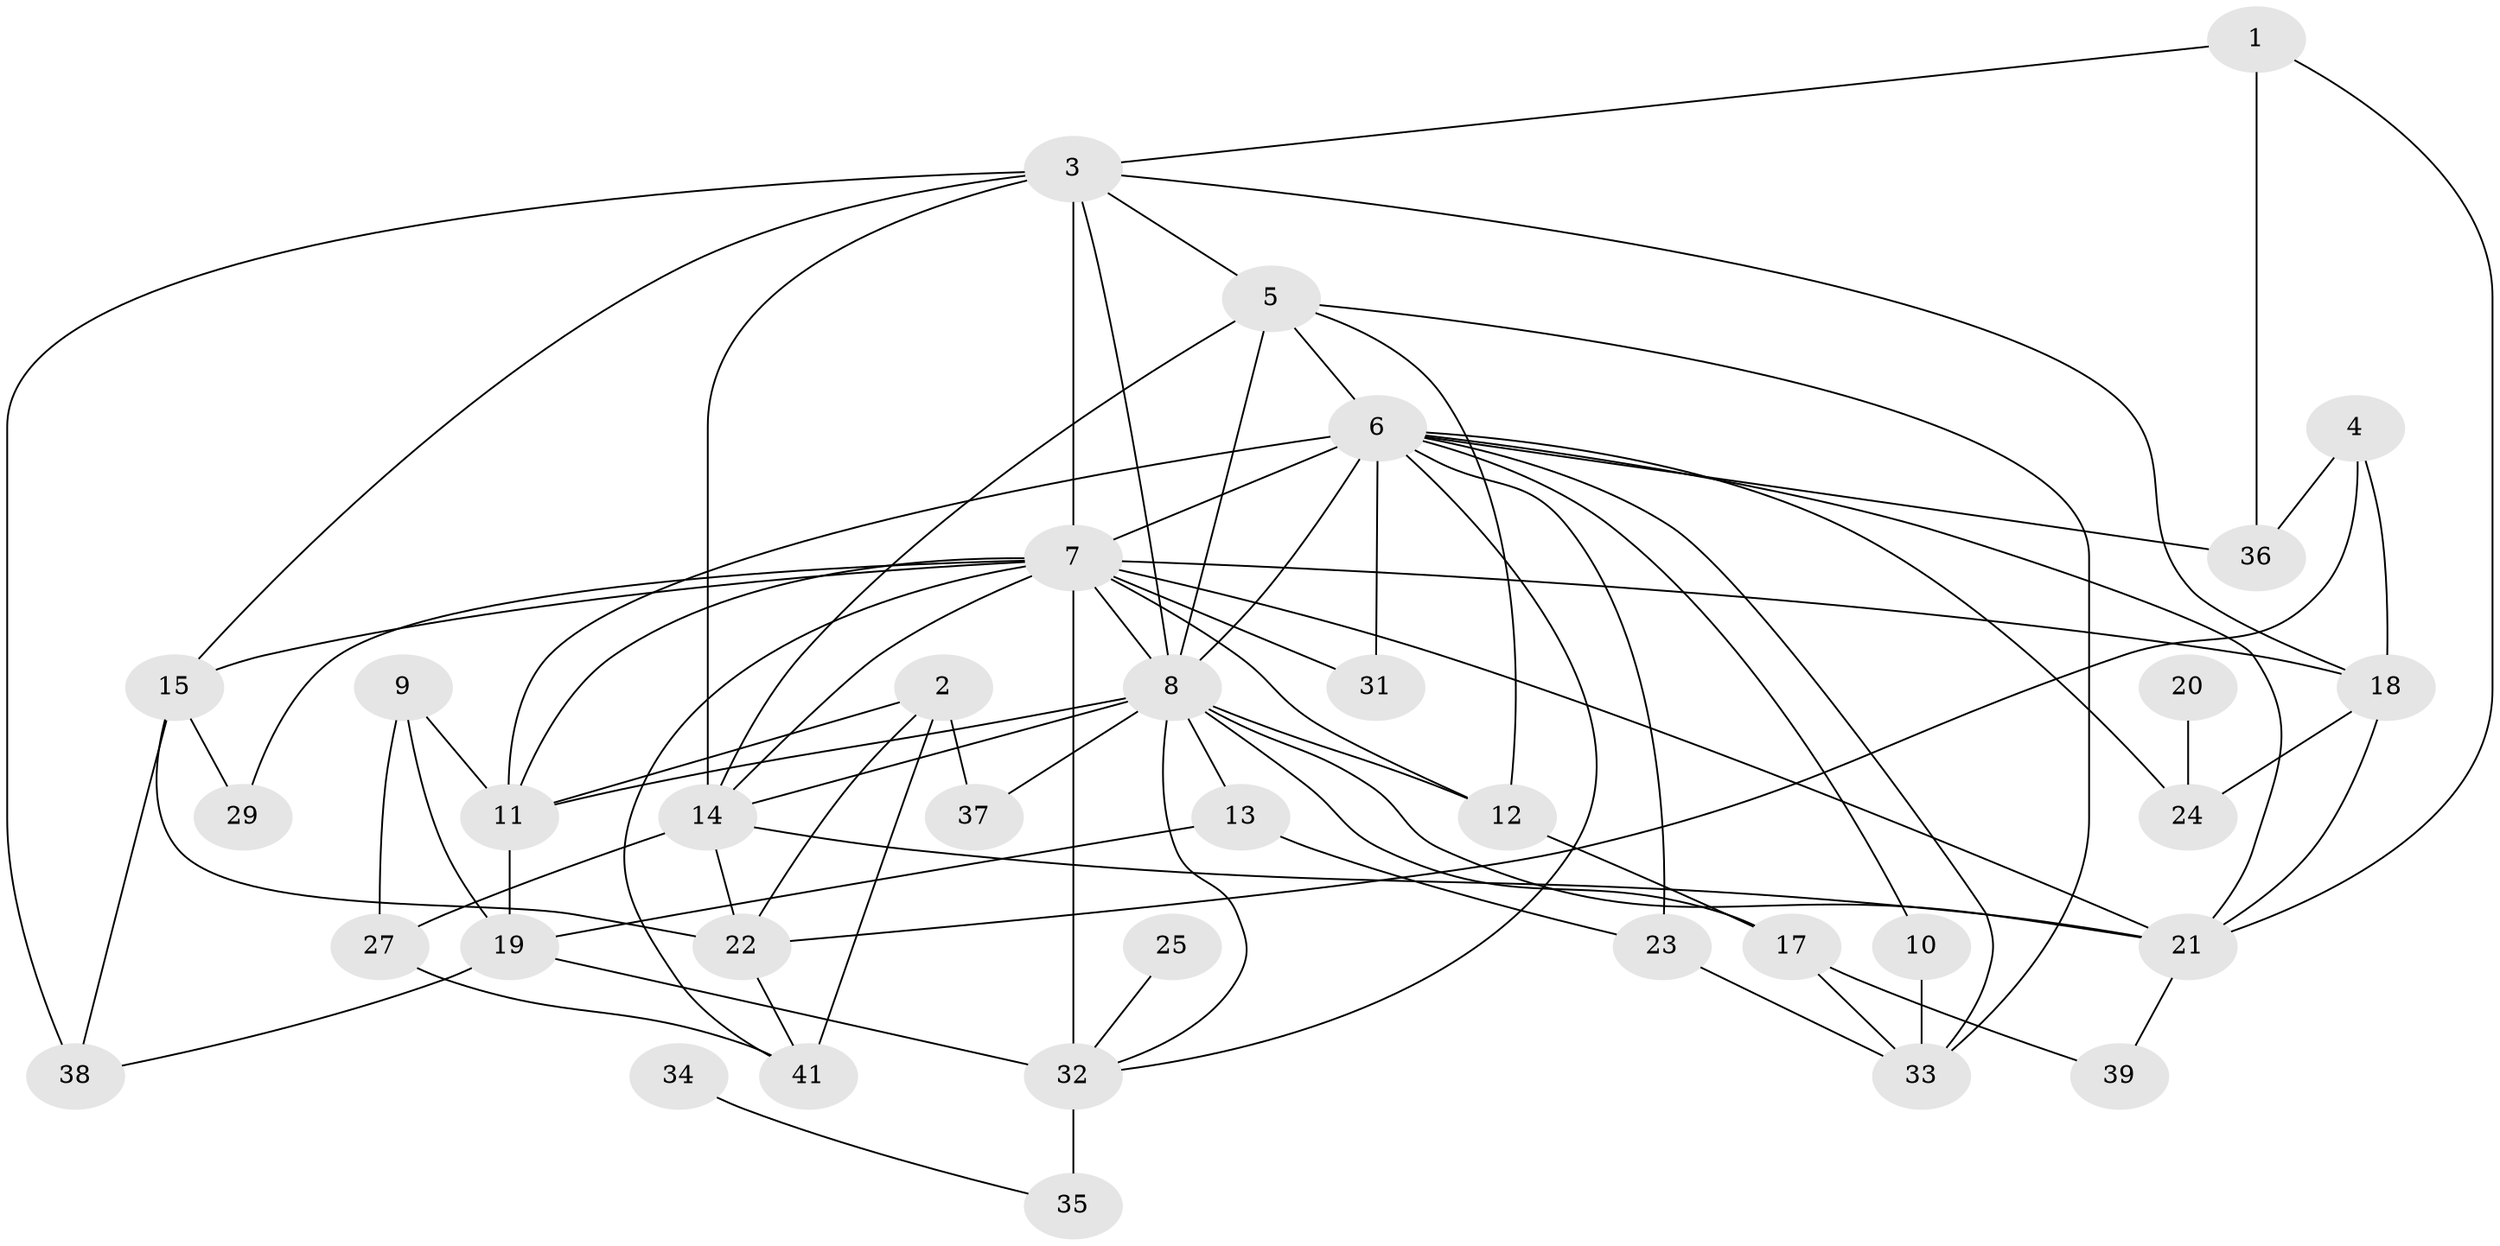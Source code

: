 // original degree distribution, {2: 0.2824427480916031, 1: 0.08396946564885496, 3: 0.29770992366412213, 7: 0.015267175572519083, 6: 0.05343511450381679, 4: 0.15267175572519084, 5: 0.07633587786259542, 0: 0.03816793893129771}
// Generated by graph-tools (version 1.1) at 2025/48/03/04/25 22:48:14]
// undirected, 36 vertices, 80 edges
graph export_dot {
  node [color=gray90,style=filled];
  1;
  2;
  3;
  4;
  5;
  6;
  7;
  8;
  9;
  10;
  11;
  12;
  13;
  14;
  15;
  17;
  18;
  19;
  20;
  21;
  22;
  23;
  24;
  25;
  27;
  29;
  31;
  32;
  33;
  34;
  35;
  36;
  37;
  38;
  39;
  41;
  1 -- 3 [weight=1.0];
  1 -- 21 [weight=1.0];
  1 -- 36 [weight=1.0];
  2 -- 11 [weight=1.0];
  2 -- 22 [weight=1.0];
  2 -- 37 [weight=1.0];
  2 -- 41 [weight=3.0];
  3 -- 5 [weight=1.0];
  3 -- 7 [weight=2.0];
  3 -- 8 [weight=1.0];
  3 -- 14 [weight=1.0];
  3 -- 15 [weight=1.0];
  3 -- 18 [weight=1.0];
  3 -- 38 [weight=1.0];
  4 -- 18 [weight=1.0];
  4 -- 22 [weight=1.0];
  4 -- 36 [weight=2.0];
  5 -- 6 [weight=1.0];
  5 -- 8 [weight=2.0];
  5 -- 12 [weight=1.0];
  5 -- 14 [weight=1.0];
  5 -- 33 [weight=1.0];
  6 -- 7 [weight=2.0];
  6 -- 8 [weight=1.0];
  6 -- 10 [weight=1.0];
  6 -- 11 [weight=4.0];
  6 -- 21 [weight=1.0];
  6 -- 23 [weight=1.0];
  6 -- 24 [weight=1.0];
  6 -- 31 [weight=1.0];
  6 -- 32 [weight=2.0];
  6 -- 33 [weight=1.0];
  6 -- 36 [weight=1.0];
  7 -- 8 [weight=5.0];
  7 -- 11 [weight=3.0];
  7 -- 12 [weight=2.0];
  7 -- 14 [weight=1.0];
  7 -- 15 [weight=1.0];
  7 -- 18 [weight=2.0];
  7 -- 21 [weight=1.0];
  7 -- 29 [weight=1.0];
  7 -- 31 [weight=1.0];
  7 -- 32 [weight=3.0];
  7 -- 41 [weight=2.0];
  8 -- 11 [weight=3.0];
  8 -- 12 [weight=1.0];
  8 -- 13 [weight=1.0];
  8 -- 14 [weight=1.0];
  8 -- 17 [weight=1.0];
  8 -- 21 [weight=1.0];
  8 -- 32 [weight=1.0];
  8 -- 37 [weight=1.0];
  9 -- 11 [weight=1.0];
  9 -- 19 [weight=1.0];
  9 -- 27 [weight=1.0];
  10 -- 33 [weight=3.0];
  11 -- 19 [weight=1.0];
  12 -- 17 [weight=1.0];
  13 -- 19 [weight=1.0];
  13 -- 23 [weight=1.0];
  14 -- 21 [weight=1.0];
  14 -- 22 [weight=1.0];
  14 -- 27 [weight=1.0];
  15 -- 22 [weight=2.0];
  15 -- 29 [weight=1.0];
  15 -- 38 [weight=1.0];
  17 -- 33 [weight=1.0];
  17 -- 39 [weight=1.0];
  18 -- 21 [weight=1.0];
  18 -- 24 [weight=1.0];
  19 -- 32 [weight=1.0];
  19 -- 38 [weight=1.0];
  20 -- 24 [weight=1.0];
  21 -- 39 [weight=1.0];
  22 -- 41 [weight=1.0];
  23 -- 33 [weight=1.0];
  25 -- 32 [weight=1.0];
  27 -- 41 [weight=1.0];
  32 -- 35 [weight=2.0];
  34 -- 35 [weight=1.0];
}

